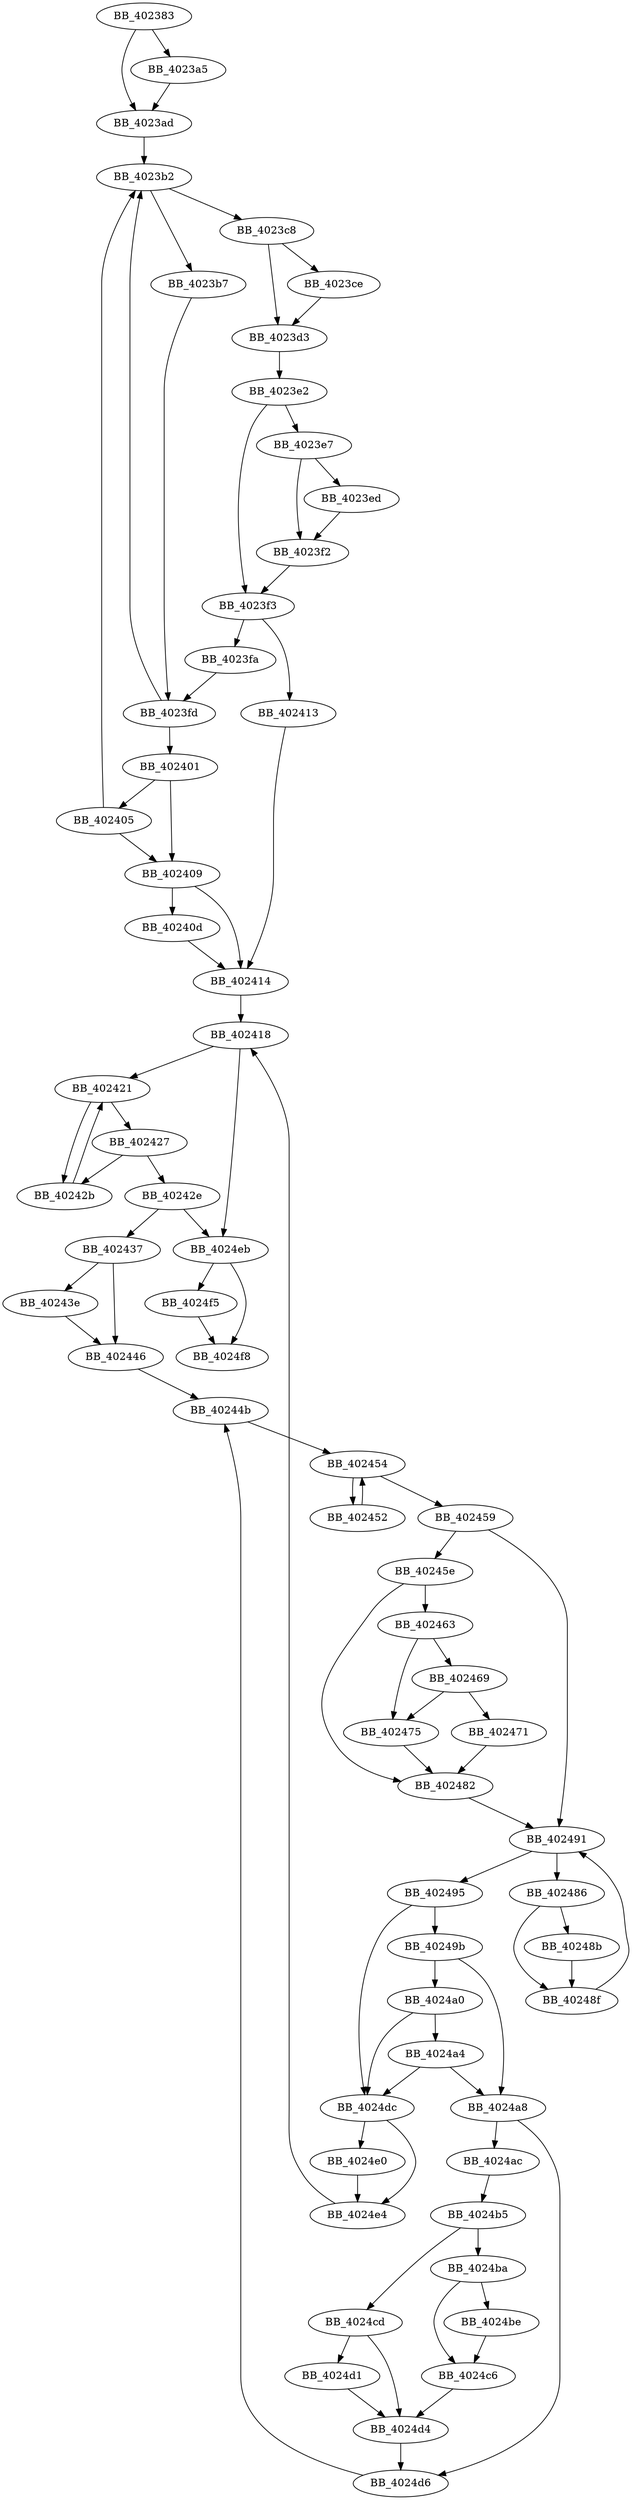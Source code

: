 DiGraph _parse_cmdline{
BB_402383->BB_4023a5
BB_402383->BB_4023ad
BB_4023a5->BB_4023ad
BB_4023ad->BB_4023b2
BB_4023b2->BB_4023b7
BB_4023b2->BB_4023c8
BB_4023b7->BB_4023fd
BB_4023c8->BB_4023ce
BB_4023c8->BB_4023d3
BB_4023ce->BB_4023d3
BB_4023d3->BB_4023e2
BB_4023e2->BB_4023e7
BB_4023e2->BB_4023f3
BB_4023e7->BB_4023ed
BB_4023e7->BB_4023f2
BB_4023ed->BB_4023f2
BB_4023f2->BB_4023f3
BB_4023f3->BB_4023fa
BB_4023f3->BB_402413
BB_4023fa->BB_4023fd
BB_4023fd->BB_4023b2
BB_4023fd->BB_402401
BB_402401->BB_402405
BB_402401->BB_402409
BB_402405->BB_4023b2
BB_402405->BB_402409
BB_402409->BB_40240d
BB_402409->BB_402414
BB_40240d->BB_402414
BB_402413->BB_402414
BB_402414->BB_402418
BB_402418->BB_402421
BB_402418->BB_4024eb
BB_402421->BB_402427
BB_402421->BB_40242b
BB_402427->BB_40242b
BB_402427->BB_40242e
BB_40242b->BB_402421
BB_40242e->BB_402437
BB_40242e->BB_4024eb
BB_402437->BB_40243e
BB_402437->BB_402446
BB_40243e->BB_402446
BB_402446->BB_40244b
BB_40244b->BB_402454
BB_402452->BB_402454
BB_402454->BB_402452
BB_402454->BB_402459
BB_402459->BB_40245e
BB_402459->BB_402491
BB_40245e->BB_402463
BB_40245e->BB_402482
BB_402463->BB_402469
BB_402463->BB_402475
BB_402469->BB_402471
BB_402469->BB_402475
BB_402471->BB_402482
BB_402475->BB_402482
BB_402482->BB_402491
BB_402486->BB_40248b
BB_402486->BB_40248f
BB_40248b->BB_40248f
BB_40248f->BB_402491
BB_402491->BB_402486
BB_402491->BB_402495
BB_402495->BB_40249b
BB_402495->BB_4024dc
BB_40249b->BB_4024a0
BB_40249b->BB_4024a8
BB_4024a0->BB_4024a4
BB_4024a0->BB_4024dc
BB_4024a4->BB_4024a8
BB_4024a4->BB_4024dc
BB_4024a8->BB_4024ac
BB_4024a8->BB_4024d6
BB_4024ac->BB_4024b5
BB_4024b5->BB_4024ba
BB_4024b5->BB_4024cd
BB_4024ba->BB_4024be
BB_4024ba->BB_4024c6
BB_4024be->BB_4024c6
BB_4024c6->BB_4024d4
BB_4024cd->BB_4024d1
BB_4024cd->BB_4024d4
BB_4024d1->BB_4024d4
BB_4024d4->BB_4024d6
BB_4024d6->BB_40244b
BB_4024dc->BB_4024e0
BB_4024dc->BB_4024e4
BB_4024e0->BB_4024e4
BB_4024e4->BB_402418
BB_4024eb->BB_4024f5
BB_4024eb->BB_4024f8
BB_4024f5->BB_4024f8
}
